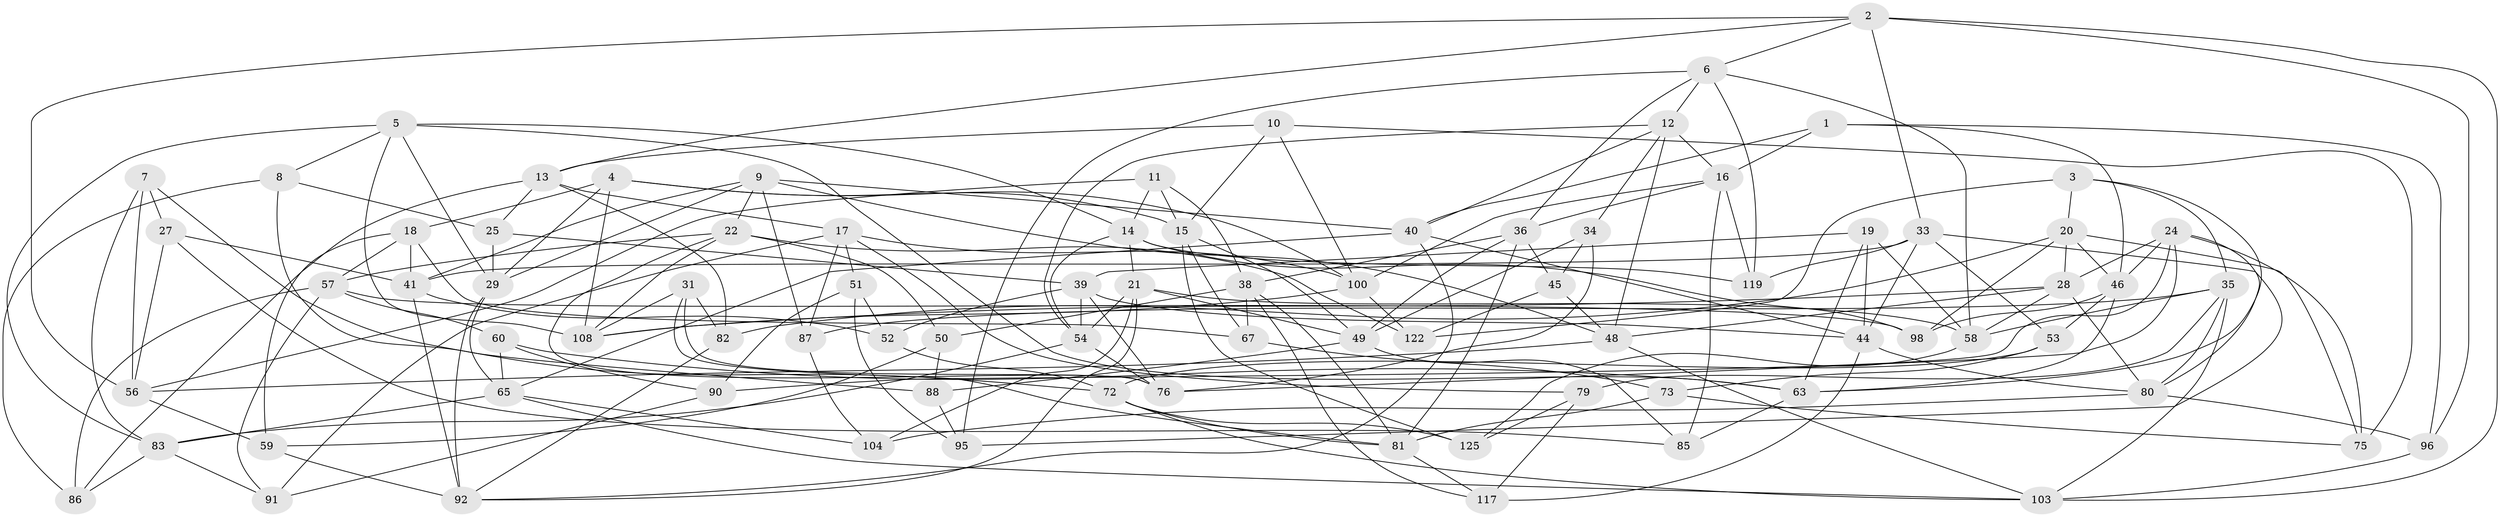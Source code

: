 // Generated by graph-tools (version 1.1) at 2025/24/03/03/25 07:24:28]
// undirected, 81 vertices, 205 edges
graph export_dot {
graph [start="1"]
  node [color=gray90,style=filled];
  1;
  2 [super="+30"];
  3;
  4 [super="+37"];
  5 [super="+107"];
  6 [super="+71"];
  7;
  8;
  9 [super="+32"];
  10;
  11;
  12 [super="+42"];
  13 [super="+43"];
  14 [super="+47"];
  15 [super="+110"];
  16 [super="+120"];
  17 [super="+23"];
  18 [super="+99"];
  19;
  20 [super="+66"];
  21 [super="+74"];
  22 [super="+69"];
  24 [super="+26"];
  25;
  27;
  28 [super="+102"];
  29 [super="+61"];
  31;
  33 [super="+78"];
  34;
  35 [super="+94"];
  36 [super="+114"];
  38 [super="+115"];
  39 [super="+109"];
  40 [super="+97"];
  41 [super="+55"];
  44 [super="+124"];
  45;
  46 [super="+123"];
  48 [super="+64"];
  49 [super="+112"];
  50;
  51;
  52;
  53;
  54 [super="+118"];
  56 [super="+62"];
  57 [super="+68"];
  58 [super="+84"];
  59;
  60;
  63 [super="+70"];
  65 [super="+89"];
  67;
  72 [super="+77"];
  73;
  75;
  76 [super="+93"];
  79;
  80 [super="+113"];
  81 [super="+121"];
  82;
  83 [super="+111"];
  85;
  86;
  87;
  88;
  90;
  91;
  92 [super="+101"];
  95;
  96;
  98;
  100 [super="+105"];
  103 [super="+106"];
  104;
  108 [super="+116"];
  117;
  119;
  122;
  125;
  1 -- 96;
  1 -- 40;
  1 -- 46;
  1 -- 16;
  2 -- 56;
  2 -- 33;
  2 -- 6;
  2 -- 96;
  2 -- 13;
  2 -- 103;
  3 -- 35;
  3 -- 20;
  3 -- 122;
  3 -- 63;
  4 -- 18 [weight=2];
  4 -- 100;
  4 -- 15;
  4 -- 108;
  4 -- 29;
  5 -- 29;
  5 -- 8;
  5 -- 63;
  5 -- 83;
  5 -- 108;
  5 -- 14;
  6 -- 119;
  6 -- 58;
  6 -- 95;
  6 -- 12;
  6 -- 36;
  7 -- 27;
  7 -- 56;
  7 -- 72;
  7 -- 83;
  8 -- 25;
  8 -- 86;
  8 -- 88;
  9 -- 40;
  9 -- 48;
  9 -- 87;
  9 -- 22;
  9 -- 41;
  9 -- 29;
  10 -- 75;
  10 -- 100;
  10 -- 13;
  10 -- 15;
  11 -- 38;
  11 -- 15;
  11 -- 56;
  11 -- 14;
  12 -- 54;
  12 -- 40;
  12 -- 16;
  12 -- 48;
  12 -- 34;
  13 -- 17;
  13 -- 86;
  13 -- 82;
  13 -- 25;
  14 -- 119;
  14 -- 98;
  14 -- 21;
  14 -- 54;
  15 -- 67;
  15 -- 49;
  15 -- 125;
  16 -- 119;
  16 -- 36;
  16 -- 100;
  16 -- 85;
  17 -- 91;
  17 -- 100;
  17 -- 51;
  17 -- 79;
  17 -- 87;
  18 -- 57;
  18 -- 41;
  18 -- 67;
  18 -- 59;
  19 -- 44;
  19 -- 58;
  19 -- 63;
  19 -- 39;
  20 -- 28;
  20 -- 98;
  20 -- 82;
  20 -- 75;
  20 -- 46;
  21 -- 54;
  21 -- 104;
  21 -- 49;
  21 -- 58;
  21 -- 92;
  22 -- 50;
  22 -- 122;
  22 -- 76;
  22 -- 57;
  22 -- 108;
  24 -- 28;
  24 -- 90;
  24 -- 80;
  24 -- 75;
  24 -- 76;
  24 -- 46;
  25 -- 39;
  25 -- 29;
  27 -- 85;
  27 -- 41;
  27 -- 56;
  28 -- 48;
  28 -- 80;
  28 -- 108;
  28 -- 58;
  29 -- 92;
  29 -- 65;
  31 -- 81;
  31 -- 108;
  31 -- 82;
  31 -- 76;
  33 -- 95;
  33 -- 41;
  33 -- 53;
  33 -- 119;
  33 -- 44;
  34 -- 45;
  34 -- 76;
  34 -- 49;
  35 -- 79;
  35 -- 87;
  35 -- 80;
  35 -- 58;
  35 -- 103;
  36 -- 81;
  36 -- 49;
  36 -- 45;
  36 -- 38;
  38 -- 50;
  38 -- 67;
  38 -- 81;
  38 -- 117;
  39 -- 52;
  39 -- 76;
  39 -- 44;
  39 -- 54;
  40 -- 92;
  40 -- 44;
  40 -- 65;
  41 -- 52;
  41 -- 92;
  44 -- 117;
  44 -- 80;
  45 -- 122;
  45 -- 48;
  46 -- 63;
  46 -- 98;
  46 -- 53;
  48 -- 103;
  48 -- 56;
  49 -- 85;
  49 -- 88;
  50 -- 88;
  50 -- 59;
  51 -- 52;
  51 -- 90;
  51 -- 95;
  52 -- 72;
  53 -- 73;
  53 -- 72;
  54 -- 76;
  54 -- 83;
  56 -- 59;
  57 -- 98;
  57 -- 86;
  57 -- 91;
  57 -- 60;
  58 -- 125;
  59 -- 92;
  60 -- 90;
  60 -- 65;
  60 -- 63;
  63 -- 85;
  65 -- 104;
  65 -- 83;
  65 -- 103;
  67 -- 73;
  72 -- 125;
  72 -- 81;
  72 -- 103;
  73 -- 75;
  73 -- 81;
  79 -- 125;
  79 -- 117;
  80 -- 96;
  80 -- 104;
  81 -- 117;
  82 -- 92;
  83 -- 86;
  83 -- 91;
  87 -- 104;
  88 -- 95;
  90 -- 91;
  96 -- 103;
  100 -- 108;
  100 -- 122;
}
